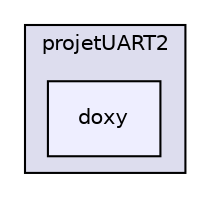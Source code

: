 digraph "projetUART2/doxy" {
  compound=true
  node [ fontsize="10", fontname="Helvetica"];
  edge [ labelfontsize="10", labelfontname="Helvetica"];
  subgraph clusterdir_7d302ecb591091759ff6e1156dfc2d65 {
    graph [ bgcolor="#ddddee", pencolor="black", label="projetUART2" fontname="Helvetica", fontsize="10", URL="dir_7d302ecb591091759ff6e1156dfc2d65.html"]
  dir_46795af23352b29aad57a2e7741eb738 [shape=box, label="doxy", style="filled", fillcolor="#eeeeff", pencolor="black", URL="dir_46795af23352b29aad57a2e7741eb738.html"];
  }
}
